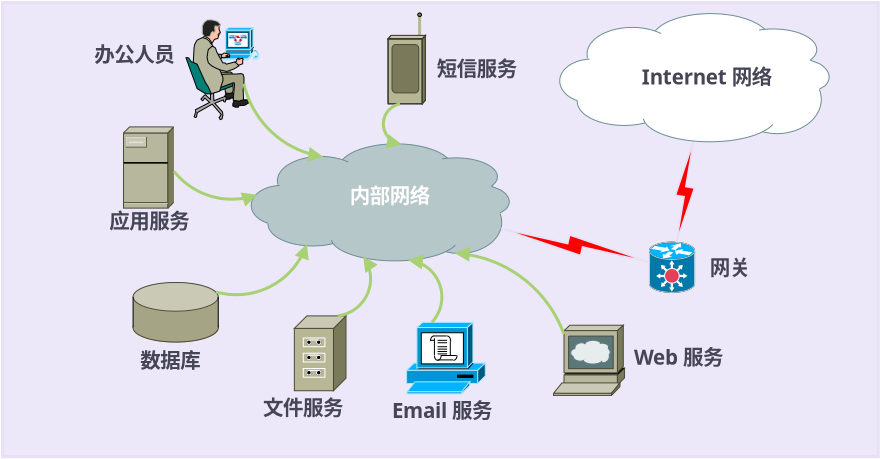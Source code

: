 <?xml version="1.0" encoding="UTF-8"?>
<dia:diagram xmlns:dia="http://www.lysator.liu.se/~alla/dia/">
  <dia:layer name="Background" visible="true">
    <dia:object type="Standard - Box" version="0" id="O0">
      <dia:attribute name="obj_pos">
        <dia:point val="0.567,0.113"/>
      </dia:attribute>
      <dia:attribute name="obj_bb">
        <dia:rectangle val="0.492,0.038;44.433,22.895"/>
      </dia:attribute>
      <dia:attribute name="elem_corner">
        <dia:point val="0.567,0.113"/>
      </dia:attribute>
      <dia:attribute name="elem_width">
        <dia:real val="43.79"/>
      </dia:attribute>
      <dia:attribute name="elem_height">
        <dia:real val="22.708"/>
      </dia:attribute>
      <dia:attribute name="border_width">
        <dia:real val="0.15"/>
      </dia:attribute>
      <dia:attribute name="border_color">
        <dia:color val="#e7e0f6"/>
      </dia:attribute>
      <dia:attribute name="inner_color">
        <dia:color val="#ece7f9"/>
      </dia:attribute>
      <dia:attribute name="show_background">
        <dia:boolean val="true"/>
      </dia:attribute>
    </dia:object>
  </dia:layer>
  <dia:layer name="Content" visible="true" active="true">
    <dia:object type="Cisco - File Server" version="1" id="O1">
      <dia:attribute name="obj_pos">
        <dia:point val="6.618,6.334"/>
      </dia:attribute>
      <dia:attribute name="obj_bb">
        <dia:rectangle val="6.616,6.333;9.141,10.396"/>
      </dia:attribute>
      <dia:attribute name="meta">
        <dia:composite type="dict"/>
      </dia:attribute>
      <dia:attribute name="elem_corner">
        <dia:point val="6.618,6.334"/>
      </dia:attribute>
      <dia:attribute name="elem_width">
        <dia:real val="2.521"/>
      </dia:attribute>
      <dia:attribute name="elem_height">
        <dia:real val="4.06"/>
      </dia:attribute>
      <dia:attribute name="line_width">
        <dia:real val="0.15"/>
      </dia:attribute>
      <dia:attribute name="line_colour">
        <dia:color val="#000000"/>
      </dia:attribute>
      <dia:attribute name="fill_colour">
        <dia:color val="#ffffff"/>
      </dia:attribute>
      <dia:attribute name="show_background">
        <dia:boolean val="true"/>
      </dia:attribute>
      <dia:attribute name="line_style">
        <dia:enum val="0"/>
        <dia:real val="1"/>
      </dia:attribute>
      <dia:attribute name="flip_horizontal">
        <dia:boolean val="false"/>
      </dia:attribute>
      <dia:attribute name="flip_vertical">
        <dia:boolean val="false"/>
      </dia:attribute>
      <dia:attribute name="subscale">
        <dia:real val="1"/>
      </dia:attribute>
    </dia:object>
    <dia:object type="Cisco - Cloud" version="1" id="O2">
      <dia:attribute name="obj_pos">
        <dia:point val="13.004,7.182"/>
      </dia:attribute>
      <dia:attribute name="obj_bb">
        <dia:rectangle val="13.003,7.181;25.905,13.033"/>
      </dia:attribute>
      <dia:attribute name="meta">
        <dia:composite type="dict"/>
      </dia:attribute>
      <dia:attribute name="elem_corner">
        <dia:point val="13.004,7.182"/>
      </dia:attribute>
      <dia:attribute name="elem_width">
        <dia:real val="12.9"/>
      </dia:attribute>
      <dia:attribute name="elem_height">
        <dia:real val="5.85"/>
      </dia:attribute>
      <dia:attribute name="line_width">
        <dia:real val="0.15"/>
      </dia:attribute>
      <dia:attribute name="line_colour">
        <dia:color val="#000000"/>
      </dia:attribute>
      <dia:attribute name="fill_colour">
        <dia:color val="#ffffff"/>
      </dia:attribute>
      <dia:attribute name="show_background">
        <dia:boolean val="true"/>
      </dia:attribute>
      <dia:attribute name="line_style">
        <dia:enum val="0"/>
        <dia:real val="1"/>
      </dia:attribute>
      <dia:attribute name="flip_horizontal">
        <dia:boolean val="false"/>
      </dia:attribute>
      <dia:attribute name="flip_vertical">
        <dia:boolean val="false"/>
      </dia:attribute>
      <dia:attribute name="subscale">
        <dia:real val="1"/>
      </dia:attribute>
    </dia:object>
    <dia:object type="Cisco - Generic gateway" version="1" id="O3">
      <dia:attribute name="obj_pos">
        <dia:point val="32.916,12.095"/>
      </dia:attribute>
      <dia:attribute name="obj_bb">
        <dia:rectangle val="31.916,12.087;36.169,15.028"/>
      </dia:attribute>
      <dia:attribute name="meta">
        <dia:composite type="dict"/>
      </dia:attribute>
      <dia:attribute name="elem_corner">
        <dia:point val="32.916,12.095"/>
      </dia:attribute>
      <dia:attribute name="elem_width">
        <dia:real val="2.254"/>
      </dia:attribute>
      <dia:attribute name="elem_height">
        <dia:real val="2.51"/>
      </dia:attribute>
      <dia:attribute name="line_width">
        <dia:real val="0.15"/>
      </dia:attribute>
      <dia:attribute name="line_colour">
        <dia:color val="#000000"/>
      </dia:attribute>
      <dia:attribute name="fill_colour">
        <dia:color val="#ffffff"/>
      </dia:attribute>
      <dia:attribute name="show_background">
        <dia:boolean val="true"/>
      </dia:attribute>
      <dia:attribute name="line_style">
        <dia:enum val="0"/>
        <dia:real val="1"/>
      </dia:attribute>
      <dia:attribute name="flip_horizontal">
        <dia:boolean val="false"/>
      </dia:attribute>
      <dia:attribute name="flip_vertical">
        <dia:boolean val="false"/>
      </dia:attribute>
      <dia:attribute name="subscale">
        <dia:real val="1"/>
      </dia:attribute>
    </dia:object>
    <dia:object type="Cisco - CiscoWorks Man" version="1" id="O4">
      <dia:attribute name="obj_pos">
        <dia:point val="9.74,0.984"/>
      </dia:attribute>
      <dia:attribute name="obj_bb">
        <dia:rectangle val="9.739,0.758;13.373,5.97"/>
      </dia:attribute>
      <dia:attribute name="meta">
        <dia:composite type="dict"/>
      </dia:attribute>
      <dia:attribute name="elem_corner">
        <dia:point val="9.74,0.984"/>
      </dia:attribute>
      <dia:attribute name="elem_width">
        <dia:real val="3.632"/>
      </dia:attribute>
      <dia:attribute name="elem_height">
        <dia:real val="4.985"/>
      </dia:attribute>
      <dia:attribute name="line_width">
        <dia:real val="0.15"/>
      </dia:attribute>
      <dia:attribute name="line_colour">
        <dia:color val="#000000"/>
      </dia:attribute>
      <dia:attribute name="fill_colour">
        <dia:color val="#ffffff"/>
      </dia:attribute>
      <dia:attribute name="show_background">
        <dia:boolean val="true"/>
      </dia:attribute>
      <dia:attribute name="line_style">
        <dia:enum val="0"/>
        <dia:real val="1"/>
      </dia:attribute>
      <dia:attribute name="flip_horizontal">
        <dia:boolean val="false"/>
      </dia:attribute>
      <dia:attribute name="flip_vertical">
        <dia:boolean val="false"/>
      </dia:attribute>
      <dia:attribute name="subscale">
        <dia:real val="1"/>
      </dia:attribute>
    </dia:object>
    <dia:object type="Cisco - WWW server" version="1" id="O5">
      <dia:attribute name="obj_pos">
        <dia:point val="28.117,16.25"/>
      </dia:attribute>
      <dia:attribute name="obj_bb">
        <dia:rectangle val="28.116,16.248;31.671,19.761"/>
      </dia:attribute>
      <dia:attribute name="meta">
        <dia:composite type="dict"/>
      </dia:attribute>
      <dia:attribute name="elem_corner">
        <dia:point val="28.117,16.25"/>
      </dia:attribute>
      <dia:attribute name="elem_width">
        <dia:real val="3.552"/>
      </dia:attribute>
      <dia:attribute name="elem_height">
        <dia:real val="3.509"/>
      </dia:attribute>
      <dia:attribute name="line_width">
        <dia:real val="0.15"/>
      </dia:attribute>
      <dia:attribute name="line_colour">
        <dia:color val="#000000"/>
      </dia:attribute>
      <dia:attribute name="fill_colour">
        <dia:color val="#ffffff"/>
      </dia:attribute>
      <dia:attribute name="show_background">
        <dia:boolean val="true"/>
      </dia:attribute>
      <dia:attribute name="line_style">
        <dia:enum val="0"/>
        <dia:real val="1"/>
      </dia:attribute>
      <dia:attribute name="flip_horizontal">
        <dia:boolean val="false"/>
      </dia:attribute>
      <dia:attribute name="flip_vertical">
        <dia:boolean val="false"/>
      </dia:attribute>
      <dia:attribute name="subscale">
        <dia:real val="1"/>
      </dia:attribute>
    </dia:object>
    <dia:object type="Cisco - CiscoSecurity" version="1" id="O6">
      <dia:attribute name="obj_pos">
        <dia:point val="20.772,16.106"/>
      </dia:attribute>
      <dia:attribute name="obj_bb">
        <dia:rectangle val="20.768,16.103;24.79,19.682"/>
      </dia:attribute>
      <dia:attribute name="meta">
        <dia:composite type="dict"/>
      </dia:attribute>
      <dia:attribute name="elem_corner">
        <dia:point val="20.772,16.106"/>
      </dia:attribute>
      <dia:attribute name="elem_width">
        <dia:real val="3.933"/>
      </dia:attribute>
      <dia:attribute name="elem_height">
        <dia:real val="3.574"/>
      </dia:attribute>
      <dia:attribute name="line_width">
        <dia:real val="0.15"/>
      </dia:attribute>
      <dia:attribute name="line_colour">
        <dia:color val="#000000"/>
      </dia:attribute>
      <dia:attribute name="fill_colour">
        <dia:color val="#ffffff"/>
      </dia:attribute>
      <dia:attribute name="show_background">
        <dia:boolean val="true"/>
      </dia:attribute>
      <dia:attribute name="line_style">
        <dia:enum val="0"/>
        <dia:real val="1"/>
      </dia:attribute>
      <dia:attribute name="flip_horizontal">
        <dia:boolean val="false"/>
      </dia:attribute>
      <dia:attribute name="flip_vertical">
        <dia:boolean val="false"/>
      </dia:attribute>
      <dia:attribute name="subscale">
        <dia:real val="1"/>
      </dia:attribute>
    </dia:object>
    <dia:object type="Cisco - PDA" version="1" id="O7">
      <dia:attribute name="obj_pos">
        <dia:point val="19.843,0.632"/>
      </dia:attribute>
      <dia:attribute name="obj_bb">
        <dia:rectangle val="19.826,0.632;21.719,5.199"/>
      </dia:attribute>
      <dia:attribute name="meta">
        <dia:composite type="dict"/>
      </dia:attribute>
      <dia:attribute name="elem_corner">
        <dia:point val="19.843,0.632"/>
      </dia:attribute>
      <dia:attribute name="elem_width">
        <dia:real val="1.869"/>
      </dia:attribute>
      <dia:attribute name="elem_height">
        <dia:real val="4.547"/>
      </dia:attribute>
      <dia:attribute name="line_width">
        <dia:real val="0.15"/>
      </dia:attribute>
      <dia:attribute name="line_colour">
        <dia:color val="#000000"/>
      </dia:attribute>
      <dia:attribute name="fill_colour">
        <dia:color val="#ffffff"/>
      </dia:attribute>
      <dia:attribute name="show_background">
        <dia:boolean val="true"/>
      </dia:attribute>
      <dia:attribute name="line_style">
        <dia:enum val="0"/>
        <dia:real val="1"/>
      </dia:attribute>
      <dia:attribute name="flip_horizontal">
        <dia:boolean val="false"/>
      </dia:attribute>
      <dia:attribute name="flip_vertical">
        <dia:boolean val="false"/>
      </dia:attribute>
      <dia:attribute name="subscale">
        <dia:real val="1"/>
      </dia:attribute>
    </dia:object>
    <dia:object type="Cisco - Relational Database" version="1" id="O8">
      <dia:attribute name="obj_pos">
        <dia:point val="7.097,14.109"/>
      </dia:attribute>
      <dia:attribute name="obj_bb">
        <dia:rectangle val="7.096,14.108;11.38,17.115"/>
      </dia:attribute>
      <dia:attribute name="meta">
        <dia:composite type="dict"/>
      </dia:attribute>
      <dia:attribute name="elem_corner">
        <dia:point val="7.097,14.109"/>
      </dia:attribute>
      <dia:attribute name="elem_width">
        <dia:real val="4.282"/>
      </dia:attribute>
      <dia:attribute name="elem_height">
        <dia:real val="3.006"/>
      </dia:attribute>
      <dia:attribute name="line_width">
        <dia:real val="0.15"/>
      </dia:attribute>
      <dia:attribute name="line_colour">
        <dia:color val="#000000"/>
      </dia:attribute>
      <dia:attribute name="fill_colour">
        <dia:color val="#ffffff"/>
      </dia:attribute>
      <dia:attribute name="show_background">
        <dia:boolean val="true"/>
      </dia:attribute>
      <dia:attribute name="line_style">
        <dia:enum val="0"/>
        <dia:real val="1"/>
      </dia:attribute>
      <dia:attribute name="flip_horizontal">
        <dia:boolean val="false"/>
      </dia:attribute>
      <dia:attribute name="flip_vertical">
        <dia:boolean val="false"/>
      </dia:attribute>
      <dia:attribute name="subscale">
        <dia:real val="1"/>
      </dia:attribute>
    </dia:object>
    <dia:object type="Cisco - Tape array" version="1" id="O9">
      <dia:attribute name="obj_pos">
        <dia:point val="15.159,15.783"/>
      </dia:attribute>
      <dia:attribute name="obj_bb">
        <dia:rectangle val="15.159,15.783;17.741,19.525"/>
      </dia:attribute>
      <dia:attribute name="meta">
        <dia:composite type="dict"/>
      </dia:attribute>
      <dia:attribute name="elem_corner">
        <dia:point val="15.159,15.783"/>
      </dia:attribute>
      <dia:attribute name="elem_width">
        <dia:real val="2.582"/>
      </dia:attribute>
      <dia:attribute name="elem_height">
        <dia:real val="3.742"/>
      </dia:attribute>
      <dia:attribute name="line_width">
        <dia:real val="0.15"/>
      </dia:attribute>
      <dia:attribute name="line_colour">
        <dia:color val="#000000"/>
      </dia:attribute>
      <dia:attribute name="fill_colour">
        <dia:color val="#ffffff"/>
      </dia:attribute>
      <dia:attribute name="show_background">
        <dia:boolean val="true"/>
      </dia:attribute>
      <dia:attribute name="line_style">
        <dia:enum val="0"/>
        <dia:real val="1"/>
      </dia:attribute>
      <dia:attribute name="flip_horizontal">
        <dia:boolean val="false"/>
      </dia:attribute>
      <dia:attribute name="flip_vertical">
        <dia:boolean val="false"/>
      </dia:attribute>
      <dia:attribute name="subscale">
        <dia:real val="1"/>
      </dia:attribute>
    </dia:object>
    <dia:object type="Standard - Arc" version="0" id="O10">
      <dia:attribute name="obj_pos">
        <dia:point val="11.341,3.113"/>
      </dia:attribute>
      <dia:attribute name="obj_bb">
        <dia:rectangle val="11.235,3.008;20.032,10.291"/>
      </dia:attribute>
      <dia:attribute name="conn_endpoints">
        <dia:point val="11.341,3.113"/>
        <dia:point val="19.926,10.145"/>
      </dia:attribute>
      <dia:attribute name="arc_color">
        <dia:color val="#a7d173"/>
      </dia:attribute>
      <dia:attribute name="curve_distance">
        <dia:real val="1"/>
      </dia:attribute>
      <dia:attribute name="line_width">
        <dia:real val="0.15"/>
      </dia:attribute>
      <dia:attribute name="end_arrow">
        <dia:enum val="3"/>
      </dia:attribute>
      <dia:attribute name="end_arrow_length">
        <dia:real val="0.5"/>
      </dia:attribute>
      <dia:attribute name="end_arrow_width">
        <dia:real val="0.5"/>
      </dia:attribute>
      <dia:connections>
        <dia:connection handle="0" to="O4" connection="4"/>
        <dia:connection handle="1" to="O2" connection="14"/>
      </dia:connections>
    </dia:object>
    <dia:object type="Network - WAN Link" version="1" id="O11">
      <dia:attribute name="obj_pos">
        <dia:point val="25.487,11.409"/>
      </dia:attribute>
      <dia:attribute name="obj_bb">
        <dia:rectangle val="25.487,11.409;32.909,13.096"/>
      </dia:attribute>
      <dia:attribute name="conn_endpoints">
        <dia:point val="25.487,11.409"/>
        <dia:point val="32.909,13.096"/>
      </dia:attribute>
      <dia:attribute name="width">
        <dia:real val="1"/>
      </dia:attribute>
      <dia:attribute name="line_color">
        <dia:color val="#e7e0f6"/>
      </dia:attribute>
      <dia:attribute name="fill_color">
        <dia:color val="#ff0000"/>
      </dia:attribute>
      <dia:connections>
        <dia:connection handle="0" to="O2" connection="14"/>
        <dia:connection handle="1" to="O3" connection="8"/>
      </dia:connections>
    </dia:object>
    <dia:object type="Network - WAN Link" version="1" id="O12">
      <dia:attribute name="obj_pos">
        <dia:point val="34.258,12.098"/>
      </dia:attribute>
      <dia:attribute name="obj_bb">
        <dia:rectangle val="34.213,7.04;35.166,12.098"/>
      </dia:attribute>
      <dia:attribute name="conn_endpoints">
        <dia:point val="34.258,12.098"/>
        <dia:point val="35.121,7.04"/>
      </dia:attribute>
      <dia:attribute name="width">
        <dia:real val="1"/>
      </dia:attribute>
      <dia:attribute name="line_color">
        <dia:color val="#e7e0f6"/>
      </dia:attribute>
      <dia:attribute name="fill_color">
        <dia:color val="#ff0000"/>
      </dia:attribute>
      <dia:connections>
        <dia:connection handle="0" to="O3" connection="8"/>
        <dia:connection handle="1" to="O28" connection="14"/>
      </dia:connections>
    </dia:object>
    <dia:object type="Standard - Arc" version="0" id="O13">
      <dia:attribute name="obj_pos">
        <dia:point val="7.879,8.366"/>
      </dia:attribute>
      <dia:attribute name="obj_bb">
        <dia:rectangle val="7.794,8.281;20.017,10.626"/>
      </dia:attribute>
      <dia:attribute name="conn_endpoints">
        <dia:point val="7.879,8.366"/>
        <dia:point val="19.926,10.145"/>
      </dia:attribute>
      <dia:attribute name="arc_color">
        <dia:color val="#a7d173"/>
      </dia:attribute>
      <dia:attribute name="curve_distance">
        <dia:real val="1"/>
      </dia:attribute>
      <dia:attribute name="line_width">
        <dia:real val="0.15"/>
      </dia:attribute>
      <dia:attribute name="end_arrow">
        <dia:enum val="3"/>
      </dia:attribute>
      <dia:attribute name="end_arrow_length">
        <dia:real val="0.5"/>
      </dia:attribute>
      <dia:attribute name="end_arrow_width">
        <dia:real val="0.5"/>
      </dia:attribute>
      <dia:connections>
        <dia:connection handle="0" to="O1" connection="10"/>
        <dia:connection handle="1" to="O2" connection="14"/>
      </dia:connections>
    </dia:object>
    <dia:object type="Standard - Arc" version="0" id="O14">
      <dia:attribute name="obj_pos">
        <dia:point val="21.063,3.542"/>
      </dia:attribute>
      <dia:attribute name="obj_bb">
        <dia:rectangle val="19.327,3.456;21.15,10.232"/>
      </dia:attribute>
      <dia:attribute name="conn_endpoints">
        <dia:point val="21.063,3.542"/>
        <dia:point val="19.926,10.145"/>
      </dia:attribute>
      <dia:attribute name="arc_color">
        <dia:color val="#a7d173"/>
      </dia:attribute>
      <dia:attribute name="curve_distance">
        <dia:real val="1"/>
      </dia:attribute>
      <dia:attribute name="line_width">
        <dia:real val="0.15"/>
      </dia:attribute>
      <dia:attribute name="end_arrow">
        <dia:enum val="3"/>
      </dia:attribute>
      <dia:attribute name="end_arrow_length">
        <dia:real val="0.5"/>
      </dia:attribute>
      <dia:attribute name="end_arrow_width">
        <dia:real val="0.5"/>
      </dia:attribute>
      <dia:connections>
        <dia:connection handle="0" to="O7" connection="8"/>
        <dia:connection handle="1" to="O2" connection="14"/>
      </dia:connections>
    </dia:object>
    <dia:object type="Standard - Arc" version="0" id="O15">
      <dia:attribute name="obj_pos">
        <dia:point val="9.222,15.608"/>
      </dia:attribute>
      <dia:attribute name="obj_bb">
        <dia:rectangle val="9.122,10.044;20.027,15.709"/>
      </dia:attribute>
      <dia:attribute name="conn_endpoints">
        <dia:point val="9.222,15.608"/>
        <dia:point val="19.926,10.145"/>
      </dia:attribute>
      <dia:attribute name="arc_color">
        <dia:color val="#a7d173"/>
      </dia:attribute>
      <dia:attribute name="curve_distance">
        <dia:real val="1"/>
      </dia:attribute>
      <dia:attribute name="line_width">
        <dia:real val="0.15"/>
      </dia:attribute>
      <dia:attribute name="end_arrow">
        <dia:enum val="3"/>
      </dia:attribute>
      <dia:attribute name="end_arrow_length">
        <dia:real val="0.5"/>
      </dia:attribute>
      <dia:attribute name="end_arrow_width">
        <dia:real val="0.5"/>
      </dia:attribute>
      <dia:connections>
        <dia:connection handle="0" to="O8" connection="8"/>
        <dia:connection handle="1" to="O2" connection="14"/>
      </dia:connections>
    </dia:object>
    <dia:object type="Standard - Arc" version="0" id="O16">
      <dia:attribute name="obj_pos">
        <dia:point val="16.45,17.654"/>
      </dia:attribute>
      <dia:attribute name="obj_bb">
        <dia:rectangle val="16.35,10.045;20.294,17.754"/>
      </dia:attribute>
      <dia:attribute name="conn_endpoints">
        <dia:point val="16.45,17.654"/>
        <dia:point val="19.926,10.145"/>
      </dia:attribute>
      <dia:attribute name="arc_color">
        <dia:color val="#a7d173"/>
      </dia:attribute>
      <dia:attribute name="curve_distance">
        <dia:real val="0.898"/>
      </dia:attribute>
      <dia:attribute name="line_width">
        <dia:real val="0.15"/>
      </dia:attribute>
      <dia:attribute name="end_arrow">
        <dia:enum val="3"/>
      </dia:attribute>
      <dia:attribute name="end_arrow_length">
        <dia:real val="0.5"/>
      </dia:attribute>
      <dia:attribute name="end_arrow_width">
        <dia:real val="0.5"/>
      </dia:attribute>
      <dia:connections>
        <dia:connection handle="0" to="O9" connection="10"/>
        <dia:connection handle="1" to="O2" connection="14"/>
      </dia:connections>
    </dia:object>
    <dia:object type="Standard - Arc" version="0" id="O17">
      <dia:attribute name="obj_pos">
        <dia:point val="22.785,18.213"/>
      </dia:attribute>
      <dia:attribute name="obj_bb">
        <dia:rectangle val="19.831,10.049;22.928,18.309"/>
      </dia:attribute>
      <dia:attribute name="conn_endpoints">
        <dia:point val="22.785,18.213"/>
        <dia:point val="19.926,10.145"/>
      </dia:attribute>
      <dia:attribute name="arc_color">
        <dia:color val="#a7d173"/>
      </dia:attribute>
      <dia:attribute name="curve_distance">
        <dia:real val="1"/>
      </dia:attribute>
      <dia:attribute name="line_width">
        <dia:real val="0.15"/>
      </dia:attribute>
      <dia:attribute name="end_arrow">
        <dia:enum val="3"/>
      </dia:attribute>
      <dia:attribute name="end_arrow_length">
        <dia:real val="0.5"/>
      </dia:attribute>
      <dia:attribute name="end_arrow_width">
        <dia:real val="0.5"/>
      </dia:attribute>
      <dia:connections>
        <dia:connection handle="0" to="O6" connection="11"/>
        <dia:connection handle="1" to="O2" connection="14"/>
      </dia:connections>
    </dia:object>
    <dia:object type="Standard - Arc" version="0" id="O18">
      <dia:attribute name="obj_pos">
        <dia:point val="30.503,18.098"/>
      </dia:attribute>
      <dia:attribute name="obj_bb">
        <dia:rectangle val="19.821,10.008;30.608,18.203"/>
      </dia:attribute>
      <dia:attribute name="conn_endpoints">
        <dia:point val="30.503,18.098"/>
        <dia:point val="19.926,10.145"/>
      </dia:attribute>
      <dia:attribute name="arc_color">
        <dia:color val="#a7d173"/>
      </dia:attribute>
      <dia:attribute name="curve_distance">
        <dia:real val="1"/>
      </dia:attribute>
      <dia:attribute name="line_width">
        <dia:real val="0.15"/>
      </dia:attribute>
      <dia:attribute name="end_arrow">
        <dia:enum val="3"/>
      </dia:attribute>
      <dia:attribute name="end_arrow_length">
        <dia:real val="0.5"/>
      </dia:attribute>
      <dia:attribute name="end_arrow_width">
        <dia:real val="0.5"/>
      </dia:attribute>
      <dia:connections>
        <dia:connection handle="0" to="O5" connection="9"/>
        <dia:connection handle="1" to="O2" connection="14"/>
      </dia:connections>
    </dia:object>
    <dia:object type="Standard - Text" version="1" id="O19">
      <dia:attribute name="obj_pos">
        <dia:point val="7.204,3.082"/>
      </dia:attribute>
      <dia:attribute name="obj_bb">
        <dia:rectangle val="5.154,2.095;9.254,3.34"/>
      </dia:attribute>
      <dia:attribute name="text">
        <dia:composite type="text">
          <dia:attribute name="string">
            <dia:string>#办公人员#</dia:string>
          </dia:attribute>
          <dia:attribute name="font">
            <dia:font family="文泉驿正黑" style="80" name="Courier"/>
          </dia:attribute>
          <dia:attribute name="height">
            <dia:real val="1.28"/>
          </dia:attribute>
          <dia:attribute name="pos">
            <dia:point val="7.204,3.082"/>
          </dia:attribute>
          <dia:attribute name="color">
            <dia:color val="#454555"/>
          </dia:attribute>
          <dia:attribute name="alignment">
            <dia:enum val="1"/>
          </dia:attribute>
        </dia:composite>
      </dia:attribute>
      <dia:attribute name="valign">
        <dia:enum val="3"/>
      </dia:attribute>
    </dia:object>
    <dia:object type="Standard - Text" version="1" id="O20">
      <dia:attribute name="obj_pos">
        <dia:point val="7.909,11.417"/>
      </dia:attribute>
      <dia:attribute name="obj_bb">
        <dia:rectangle val="5.859,10.43;9.959,11.675"/>
      </dia:attribute>
      <dia:attribute name="text">
        <dia:composite type="text">
          <dia:attribute name="string">
            <dia:string>#应用服务#</dia:string>
          </dia:attribute>
          <dia:attribute name="font">
            <dia:font family="文泉驿正黑" style="80" name="Courier"/>
          </dia:attribute>
          <dia:attribute name="height">
            <dia:real val="1.28"/>
          </dia:attribute>
          <dia:attribute name="pos">
            <dia:point val="7.909,11.417"/>
          </dia:attribute>
          <dia:attribute name="color">
            <dia:color val="#454555"/>
          </dia:attribute>
          <dia:attribute name="alignment">
            <dia:enum val="1"/>
          </dia:attribute>
        </dia:composite>
      </dia:attribute>
      <dia:attribute name="valign">
        <dia:enum val="3"/>
      </dia:attribute>
    </dia:object>
    <dia:object type="Standard - Text" version="1" id="O21">
      <dia:attribute name="obj_pos">
        <dia:point val="8.95,18.39"/>
      </dia:attribute>
      <dia:attribute name="obj_bb">
        <dia:rectangle val="7.412,17.403;10.487,18.648"/>
      </dia:attribute>
      <dia:attribute name="text">
        <dia:composite type="text">
          <dia:attribute name="string">
            <dia:string>#数据库#</dia:string>
          </dia:attribute>
          <dia:attribute name="font">
            <dia:font family="文泉驿正黑" style="80" name="Courier"/>
          </dia:attribute>
          <dia:attribute name="height">
            <dia:real val="1.28"/>
          </dia:attribute>
          <dia:attribute name="pos">
            <dia:point val="8.95,18.39"/>
          </dia:attribute>
          <dia:attribute name="color">
            <dia:color val="#454555"/>
          </dia:attribute>
          <dia:attribute name="alignment">
            <dia:enum val="1"/>
          </dia:attribute>
        </dia:composite>
      </dia:attribute>
      <dia:attribute name="valign">
        <dia:enum val="3"/>
      </dia:attribute>
    </dia:object>
    <dia:object type="Standard - Text" version="1" id="O22">
      <dia:attribute name="obj_pos">
        <dia:point val="15.587,20.745"/>
      </dia:attribute>
      <dia:attribute name="obj_bb">
        <dia:rectangle val="13.537,19.758;17.637,21.003"/>
      </dia:attribute>
      <dia:attribute name="text">
        <dia:composite type="text">
          <dia:attribute name="string">
            <dia:string>#文件服务#</dia:string>
          </dia:attribute>
          <dia:attribute name="font">
            <dia:font family="文泉驿正黑" style="80" name="Courier"/>
          </dia:attribute>
          <dia:attribute name="height">
            <dia:real val="1.28"/>
          </dia:attribute>
          <dia:attribute name="pos">
            <dia:point val="15.587,20.745"/>
          </dia:attribute>
          <dia:attribute name="color">
            <dia:color val="#454555"/>
          </dia:attribute>
          <dia:attribute name="alignment">
            <dia:enum val="1"/>
          </dia:attribute>
        </dia:composite>
      </dia:attribute>
      <dia:attribute name="valign">
        <dia:enum val="3"/>
      </dia:attribute>
    </dia:object>
    <dia:object type="Standard - Text" version="1" id="O23">
      <dia:attribute name="obj_pos">
        <dia:point val="22.542,20.882"/>
      </dia:attribute>
      <dia:attribute name="obj_bb">
        <dia:rectangle val="20.135,19.895;24.949,21.14"/>
      </dia:attribute>
      <dia:attribute name="text">
        <dia:composite type="text">
          <dia:attribute name="string">
            <dia:string>#Email 服务#</dia:string>
          </dia:attribute>
          <dia:attribute name="font">
            <dia:font family="文泉驿正黑" style="80" name="Courier"/>
          </dia:attribute>
          <dia:attribute name="height">
            <dia:real val="1.28"/>
          </dia:attribute>
          <dia:attribute name="pos">
            <dia:point val="22.542,20.882"/>
          </dia:attribute>
          <dia:attribute name="color">
            <dia:color val="#454555"/>
          </dia:attribute>
          <dia:attribute name="alignment">
            <dia:enum val="1"/>
          </dia:attribute>
        </dia:composite>
      </dia:attribute>
      <dia:attribute name="valign">
        <dia:enum val="3"/>
      </dia:attribute>
    </dia:object>
    <dia:object type="Standard - Text" version="1" id="O24">
      <dia:attribute name="obj_pos">
        <dia:point val="34.362,18.23"/>
      </dia:attribute>
      <dia:attribute name="obj_bb">
        <dia:rectangle val="32.211,17.242;36.513,18.487"/>
      </dia:attribute>
      <dia:attribute name="text">
        <dia:composite type="text">
          <dia:attribute name="string">
            <dia:string>#Web 服务#</dia:string>
          </dia:attribute>
          <dia:attribute name="font">
            <dia:font family="文泉驿正黑" style="80" name="Courier"/>
          </dia:attribute>
          <dia:attribute name="height">
            <dia:real val="1.28"/>
          </dia:attribute>
          <dia:attribute name="pos">
            <dia:point val="34.362,18.23"/>
          </dia:attribute>
          <dia:attribute name="color">
            <dia:color val="#454555"/>
          </dia:attribute>
          <dia:attribute name="alignment">
            <dia:enum val="1"/>
          </dia:attribute>
        </dia:composite>
      </dia:attribute>
      <dia:attribute name="valign">
        <dia:enum val="3"/>
      </dia:attribute>
    </dia:object>
    <dia:object type="Standard - Text" version="1" id="O25">
      <dia:attribute name="obj_pos">
        <dia:point val="24.284,3.8"/>
      </dia:attribute>
      <dia:attribute name="obj_bb">
        <dia:rectangle val="22.234,2.781;26.365,4.119"/>
      </dia:attribute>
      <dia:attribute name="text">
        <dia:composite type="text">
          <dia:attribute name="string">
            <dia:string>#短信服务#</dia:string>
          </dia:attribute>
          <dia:attribute name="font">
            <dia:font family="文泉驿正黑" style="80" name="Courier"/>
          </dia:attribute>
          <dia:attribute name="height">
            <dia:real val="1.28"/>
          </dia:attribute>
          <dia:attribute name="pos">
            <dia:point val="24.284,3.8"/>
          </dia:attribute>
          <dia:attribute name="color">
            <dia:color val="#454555"/>
          </dia:attribute>
          <dia:attribute name="alignment">
            <dia:enum val="1"/>
          </dia:attribute>
        </dia:composite>
      </dia:attribute>
      <dia:attribute name="valign">
        <dia:enum val="3"/>
      </dia:attribute>
    </dia:object>
    <dia:object type="Standard - Text" version="1" id="O26">
      <dia:attribute name="obj_pos">
        <dia:point val="19.926,10.145"/>
      </dia:attribute>
      <dia:attribute name="obj_bb">
        <dia:rectangle val="17.876,9.158;21.976,10.402"/>
      </dia:attribute>
      <dia:attribute name="text">
        <dia:composite type="text">
          <dia:attribute name="string">
            <dia:string>#内部网络#</dia:string>
          </dia:attribute>
          <dia:attribute name="font">
            <dia:font family="文泉驿正黑" style="80" name="Courier"/>
          </dia:attribute>
          <dia:attribute name="height">
            <dia:real val="1.28"/>
          </dia:attribute>
          <dia:attribute name="pos">
            <dia:point val="19.926,10.145"/>
          </dia:attribute>
          <dia:attribute name="color">
            <dia:color val="#ffffff"/>
          </dia:attribute>
          <dia:attribute name="alignment">
            <dia:enum val="1"/>
          </dia:attribute>
        </dia:composite>
      </dia:attribute>
      <dia:attribute name="valign">
        <dia:enum val="3"/>
      </dia:attribute>
      <dia:connections>
        <dia:connection handle="0" to="O2" connection="14"/>
      </dia:connections>
    </dia:object>
    <dia:object type="Standard - Text" version="1" id="O27">
      <dia:attribute name="obj_pos">
        <dia:point val="36.929,13.748"/>
      </dia:attribute>
      <dia:attribute name="obj_bb">
        <dia:rectangle val="35.904,12.761;37.954,14.006"/>
      </dia:attribute>
      <dia:attribute name="text">
        <dia:composite type="text">
          <dia:attribute name="string">
            <dia:string>#网关#</dia:string>
          </dia:attribute>
          <dia:attribute name="font">
            <dia:font family="文泉驿正黑" style="80" name="Courier"/>
          </dia:attribute>
          <dia:attribute name="height">
            <dia:real val="1.28"/>
          </dia:attribute>
          <dia:attribute name="pos">
            <dia:point val="36.929,13.748"/>
          </dia:attribute>
          <dia:attribute name="color">
            <dia:color val="#454555"/>
          </dia:attribute>
          <dia:attribute name="alignment">
            <dia:enum val="1"/>
          </dia:attribute>
        </dia:composite>
      </dia:attribute>
      <dia:attribute name="valign">
        <dia:enum val="3"/>
      </dia:attribute>
    </dia:object>
    <dia:object type="Cisco - Cloud White" version="1" id="O28">
      <dia:attribute name="obj_pos">
        <dia:point val="28.43,0.67"/>
      </dia:attribute>
      <dia:attribute name="obj_bb">
        <dia:rectangle val="28.429,0.669;41.897,7.079"/>
      </dia:attribute>
      <dia:attribute name="meta">
        <dia:composite type="dict"/>
      </dia:attribute>
      <dia:attribute name="elem_corner">
        <dia:point val="28.43,0.67"/>
      </dia:attribute>
      <dia:attribute name="elem_width">
        <dia:real val="13.467"/>
      </dia:attribute>
      <dia:attribute name="elem_height">
        <dia:real val="6.408"/>
      </dia:attribute>
      <dia:attribute name="line_width">
        <dia:real val="0.15"/>
      </dia:attribute>
      <dia:attribute name="line_colour">
        <dia:color val="#000000"/>
      </dia:attribute>
      <dia:attribute name="fill_colour">
        <dia:color val="#ffffff"/>
      </dia:attribute>
      <dia:attribute name="show_background">
        <dia:boolean val="true"/>
      </dia:attribute>
      <dia:attribute name="line_style">
        <dia:enum val="0"/>
        <dia:real val="1"/>
      </dia:attribute>
      <dia:attribute name="flip_horizontal">
        <dia:boolean val="false"/>
      </dia:attribute>
      <dia:attribute name="flip_vertical">
        <dia:boolean val="false"/>
      </dia:attribute>
      <dia:attribute name="subscale">
        <dia:real val="1"/>
      </dia:attribute>
    </dia:object>
    <dia:object type="Standard - Text" version="1" id="O29">
      <dia:attribute name="obj_pos">
        <dia:point val="35.776,4.216"/>
      </dia:attribute>
      <dia:attribute name="obj_bb">
        <dia:rectangle val="32.869,3.228;38.684,4.473"/>
      </dia:attribute>
      <dia:attribute name="text">
        <dia:composite type="text">
          <dia:attribute name="string">
            <dia:string>#Internet 网络#</dia:string>
          </dia:attribute>
          <dia:attribute name="font">
            <dia:font family="文泉驿正黑" style="80" name="Courier"/>
          </dia:attribute>
          <dia:attribute name="height">
            <dia:real val="1.28"/>
          </dia:attribute>
          <dia:attribute name="pos">
            <dia:point val="35.776,4.216"/>
          </dia:attribute>
          <dia:attribute name="color">
            <dia:color val="#454555"/>
          </dia:attribute>
          <dia:attribute name="alignment">
            <dia:enum val="1"/>
          </dia:attribute>
        </dia:composite>
      </dia:attribute>
      <dia:attribute name="valign">
        <dia:enum val="3"/>
      </dia:attribute>
    </dia:object>
  </dia:layer>
</dia:diagram>
